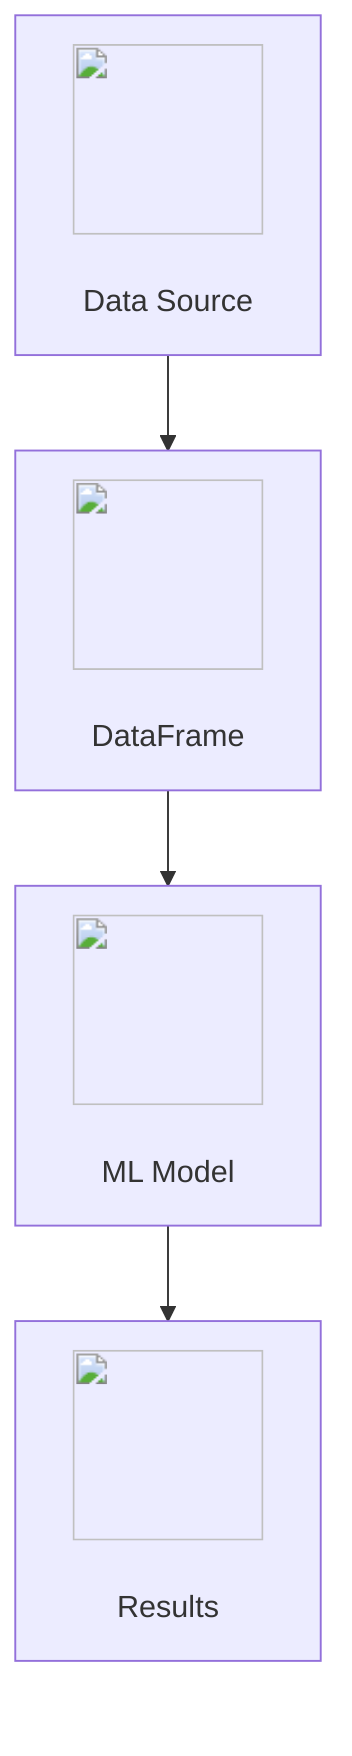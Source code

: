 graph TD
    A["<img src='file.svg' width=100 height=100/> <br/> Data Source"]
    B["<img src='table.svg' width=100 height=100/> <br/> DataFrame"]
    C["<img src='brain.svg' width=100 height=100/> <br/> ML Model"]
    D["<img src='image.svg' width=100 height=100/> <br/> Results"]
    A --> B
    B --> C
    C --> D